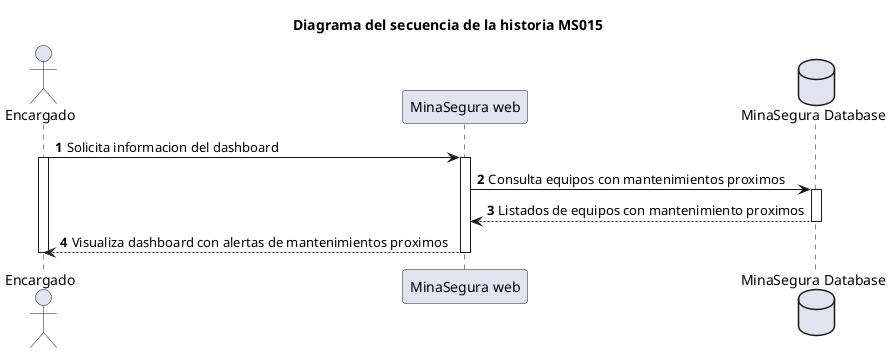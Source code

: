 @startuml hu1_sequence
autonumber

title Diagrama del secuencia de la historia MS015

actor Encargado
participant "MinaSegura web"
Database "MinaSegura Database"

Encargado->"MinaSegura web": Solicita informacion del dashboard
activate Encargado
activate "MinaSegura web"

"MinaSegura web"->"MinaSegura Database": Consulta equipos con mantenimientos proximos
activate "MinaSegura Database"

"MinaSegura Database" --> "MinaSegura web": Listados de equipos con mantenimiento proximos
deactivate "MinaSegura Database"

"MinaSegura web" --> Encargado: Visualiza dashboard con alertas de mantenimientos proximos
deactivate "MinaSegura web"

deactivate Encargado


@enduml
